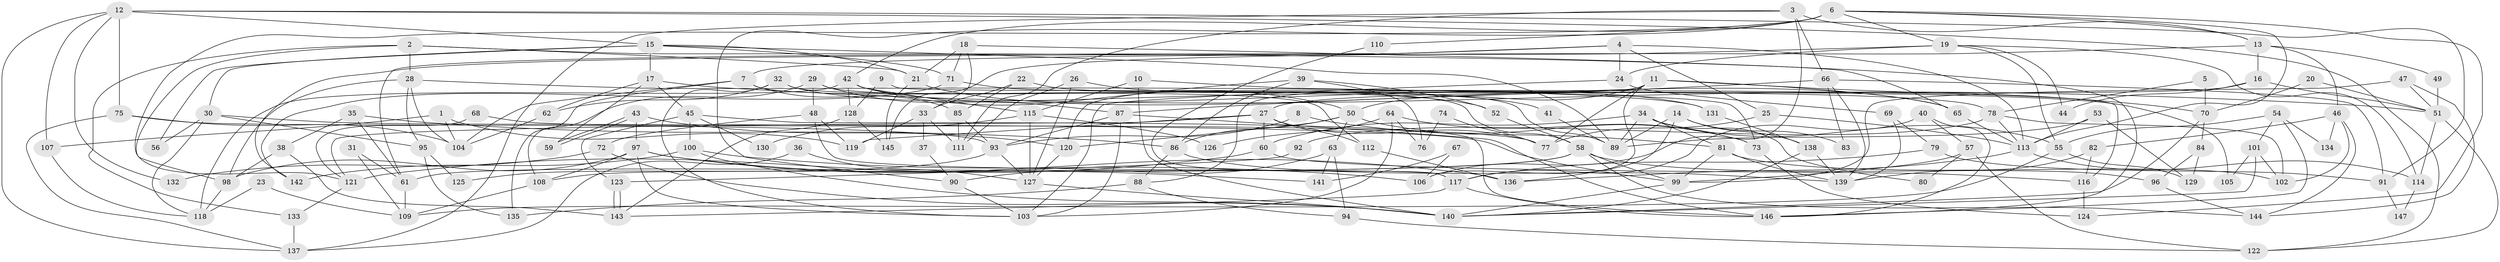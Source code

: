 // Generated by graph-tools (version 1.1) at 2025/50/03/09/25 03:50:04]
// undirected, 147 vertices, 294 edges
graph export_dot {
graph [start="1"]
  node [color=gray90,style=filled];
  1;
  2;
  3;
  4;
  5;
  6;
  7;
  8;
  9;
  10;
  11;
  12;
  13;
  14;
  15;
  16;
  17;
  18;
  19;
  20;
  21;
  22;
  23;
  24;
  25;
  26;
  27;
  28;
  29;
  30;
  31;
  32;
  33;
  34;
  35;
  36;
  37;
  38;
  39;
  40;
  41;
  42;
  43;
  44;
  45;
  46;
  47;
  48;
  49;
  50;
  51;
  52;
  53;
  54;
  55;
  56;
  57;
  58;
  59;
  60;
  61;
  62;
  63;
  64;
  65;
  66;
  67;
  68;
  69;
  70;
  71;
  72;
  73;
  74;
  75;
  76;
  77;
  78;
  79;
  80;
  81;
  82;
  83;
  84;
  85;
  86;
  87;
  88;
  89;
  90;
  91;
  92;
  93;
  94;
  95;
  96;
  97;
  98;
  99;
  100;
  101;
  102;
  103;
  104;
  105;
  106;
  107;
  108;
  109;
  110;
  111;
  112;
  113;
  114;
  115;
  116;
  117;
  118;
  119;
  120;
  121;
  122;
  123;
  124;
  125;
  126;
  127;
  128;
  129;
  130;
  131;
  132;
  133;
  134;
  135;
  136;
  137;
  138;
  139;
  140;
  141;
  142;
  143;
  144;
  145;
  146;
  147;
  1 -- 119;
  1 -- 104;
  1 -- 107;
  2 -- 98;
  2 -- 28;
  2 -- 21;
  2 -- 133;
  2 -- 146;
  3 -- 66;
  3 -- 13;
  3 -- 106;
  3 -- 111;
  3 -- 137;
  4 -- 7;
  4 -- 24;
  4 -- 25;
  4 -- 61;
  4 -- 113;
  5 -- 70;
  5 -- 78;
  6 -- 42;
  6 -- 113;
  6 -- 13;
  6 -- 19;
  6 -- 90;
  6 -- 110;
  6 -- 121;
  6 -- 124;
  7 -- 85;
  7 -- 58;
  7 -- 104;
  7 -- 135;
  8 -- 81;
  8 -- 93;
  9 -- 116;
  9 -- 128;
  10 -- 140;
  10 -- 115;
  10 -- 73;
  11 -- 77;
  11 -- 65;
  11 -- 50;
  11 -- 70;
  11 -- 88;
  11 -- 106;
  12 -- 75;
  12 -- 137;
  12 -- 15;
  12 -- 91;
  12 -- 107;
  12 -- 122;
  12 -- 132;
  13 -- 16;
  13 -- 46;
  13 -- 49;
  13 -- 145;
  14 -- 89;
  14 -- 138;
  14 -- 83;
  14 -- 136;
  15 -- 30;
  15 -- 17;
  15 -- 21;
  15 -- 56;
  15 -- 71;
  15 -- 89;
  16 -- 27;
  16 -- 51;
  16 -- 44;
  17 -- 45;
  17 -- 51;
  17 -- 59;
  17 -- 62;
  18 -- 21;
  18 -- 65;
  18 -- 33;
  18 -- 71;
  19 -- 55;
  19 -- 24;
  19 -- 44;
  19 -- 114;
  19 -- 142;
  20 -- 70;
  20 -- 51;
  21 -- 65;
  21 -- 145;
  22 -- 78;
  22 -- 85;
  22 -- 33;
  23 -- 109;
  23 -- 118;
  24 -- 69;
  24 -- 103;
  25 -- 113;
  25 -- 77;
  26 -- 127;
  26 -- 111;
  26 -- 41;
  27 -- 119;
  27 -- 121;
  27 -- 60;
  27 -- 77;
  27 -- 112;
  28 -- 98;
  28 -- 104;
  28 -- 95;
  28 -- 131;
  29 -- 87;
  29 -- 89;
  29 -- 48;
  29 -- 108;
  30 -- 118;
  30 -- 95;
  30 -- 56;
  30 -- 99;
  31 -- 61;
  31 -- 109;
  32 -- 103;
  32 -- 112;
  32 -- 52;
  32 -- 62;
  33 -- 37;
  33 -- 111;
  33 -- 119;
  34 -- 60;
  34 -- 81;
  34 -- 55;
  34 -- 80;
  34 -- 89;
  35 -- 61;
  35 -- 86;
  35 -- 38;
  36 -- 137;
  36 -- 127;
  37 -- 90;
  38 -- 143;
  38 -- 98;
  39 -- 52;
  39 -- 86;
  39 -- 76;
  39 -- 120;
  40 -- 117;
  40 -- 146;
  40 -- 57;
  41 -- 89;
  42 -- 118;
  42 -- 50;
  42 -- 115;
  42 -- 128;
  42 -- 131;
  43 -- 120;
  43 -- 59;
  43 -- 59;
  43 -- 97;
  45 -- 100;
  45 -- 146;
  45 -- 123;
  45 -- 130;
  46 -- 144;
  46 -- 82;
  46 -- 102;
  46 -- 134;
  47 -- 99;
  47 -- 51;
  47 -- 144;
  48 -- 117;
  48 -- 72;
  48 -- 119;
  49 -- 51;
  50 -- 86;
  50 -- 63;
  50 -- 73;
  50 -- 120;
  51 -- 122;
  51 -- 114;
  52 -- 58;
  53 -- 113;
  53 -- 89;
  53 -- 129;
  54 -- 101;
  54 -- 55;
  54 -- 134;
  54 -- 146;
  55 -- 109;
  55 -- 129;
  57 -- 99;
  57 -- 80;
  57 -- 122;
  58 -- 108;
  58 -- 99;
  58 -- 61;
  58 -- 96;
  58 -- 144;
  60 -- 121;
  60 -- 116;
  61 -- 109;
  62 -- 104;
  63 -- 90;
  63 -- 94;
  63 -- 141;
  64 -- 73;
  64 -- 103;
  64 -- 76;
  64 -- 126;
  65 -- 113;
  66 -- 87;
  66 -- 139;
  66 -- 83;
  66 -- 91;
  67 -- 141;
  67 -- 106;
  68 -- 121;
  68 -- 77;
  69 -- 79;
  69 -- 139;
  70 -- 84;
  70 -- 140;
  71 -- 105;
  71 -- 142;
  72 -- 140;
  72 -- 132;
  73 -- 124;
  74 -- 77;
  74 -- 76;
  75 -- 104;
  75 -- 93;
  75 -- 137;
  78 -- 102;
  78 -- 113;
  78 -- 92;
  79 -- 117;
  79 -- 91;
  81 -- 139;
  81 -- 99;
  81 -- 102;
  82 -- 116;
  82 -- 139;
  84 -- 129;
  84 -- 96;
  85 -- 111;
  85 -- 93;
  86 -- 88;
  86 -- 139;
  87 -- 146;
  87 -- 103;
  87 -- 93;
  88 -- 94;
  88 -- 135;
  90 -- 103;
  91 -- 147;
  92 -- 123;
  93 -- 127;
  93 -- 125;
  94 -- 122;
  95 -- 135;
  95 -- 125;
  96 -- 144;
  97 -- 136;
  97 -- 98;
  97 -- 103;
  97 -- 108;
  97 -- 141;
  98 -- 118;
  99 -- 140;
  100 -- 142;
  100 -- 106;
  100 -- 140;
  101 -- 102;
  101 -- 140;
  101 -- 105;
  107 -- 118;
  108 -- 109;
  110 -- 117;
  112 -- 136;
  113 -- 114;
  113 -- 136;
  114 -- 147;
  115 -- 127;
  115 -- 126;
  115 -- 130;
  116 -- 124;
  117 -- 146;
  117 -- 143;
  120 -- 127;
  121 -- 133;
  123 -- 143;
  123 -- 143;
  127 -- 140;
  128 -- 145;
  128 -- 143;
  131 -- 138;
  133 -- 137;
  138 -- 140;
  138 -- 139;
}
